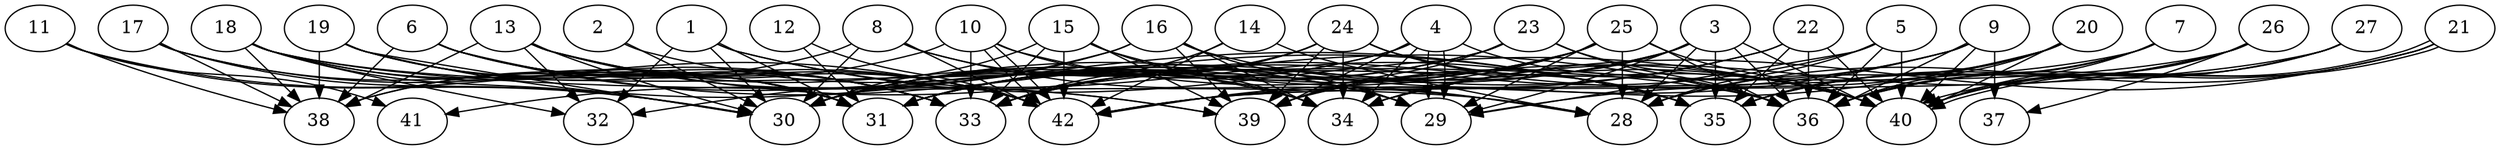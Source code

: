 // DAG (tier=3-complex, mode=data, n=42, ccr=0.505, fat=0.857, density=0.600, regular=0.319, jump=0.312, mindata=4194304, maxdata=33554432)
// DAG automatically generated by daggen at Sun Aug 24 16:33:35 2025
// /home/ermia/Project/Environments/daggen/bin/daggen --dot --ccr 0.505 --fat 0.857 --regular 0.319 --density 0.600 --jump 0.312 --mindata 4194304 --maxdata 33554432 -n 42 
digraph G {
  1 [size="12873512581797302272", alpha="0.10", expect_size="6436756290898651136"]
  1 -> 30 [size ="6208053238038528"]
  1 -> 31 [size ="6208053238038528"]
  1 -> 32 [size ="6208053238038528"]
  1 -> 35 [size ="6208053238038528"]
  1 -> 40 [size ="6208053238038528"]
  2 [size="14453521053572323606528", alpha="0.18", expect_size="7226760526786161803264"]
  2 -> 29 [size ="4746852750589952"]
  2 -> 30 [size ="4746852750589952"]
  3 [size="390507609269708259328", alpha="0.12", expect_size="195253804634854129664"]
  3 -> 28 [size ="427408335306752"]
  3 -> 29 [size ="427408335306752"]
  3 -> 31 [size ="427408335306752"]
  3 -> 33 [size ="427408335306752"]
  3 -> 34 [size ="427408335306752"]
  3 -> 35 [size ="427408335306752"]
  3 -> 36 [size ="427408335306752"]
  3 -> 40 [size ="427408335306752"]
  4 [size="21372524250815239553024", alpha="0.01", expect_size="10686262125407619776512"]
  4 -> 29 [size ="6161132272222208"]
  4 -> 29 [size ="6161132272222208"]
  4 -> 30 [size ="6161132272222208"]
  4 -> 31 [size ="6161132272222208"]
  4 -> 34 [size ="6161132272222208"]
  4 -> 36 [size ="6161132272222208"]
  4 -> 39 [size ="6161132272222208"]
  5 [size="7337300845827418112", alpha="0.12", expect_size="3668650422913709056"]
  5 -> 28 [size ="7577959229554688"]
  5 -> 29 [size ="7577959229554688"]
  5 -> 33 [size ="7577959229554688"]
  5 -> 36 [size ="7577959229554688"]
  5 -> 40 [size ="7577959229554688"]
  6 [size="690852116843240357888", alpha="0.04", expect_size="345426058421620178944"]
  6 -> 31 [size ="625191956774912"]
  6 -> 33 [size ="625191956774912"]
  6 -> 35 [size ="625191956774912"]
  6 -> 38 [size ="625191956774912"]
  6 -> 39 [size ="625191956774912"]
  6 -> 42 [size ="625191956774912"]
  7 [size="46904132231120112", alpha="0.07", expect_size="23452066115560056"]
  7 -> 35 [size ="1990992790028288"]
  7 -> 36 [size ="1990992790028288"]
  7 -> 40 [size ="1990992790028288"]
  7 -> 42 [size ="1990992790028288"]
  8 [size="20884189510801259757568", alpha="0.12", expect_size="10442094755400629878784"]
  8 -> 28 [size ="6066921896148992"]
  8 -> 29 [size ="6066921896148992"]
  8 -> 30 [size ="6066921896148992"]
  8 -> 38 [size ="6066921896148992"]
  8 -> 42 [size ="6066921896148992"]
  9 [size="798781984091976761344", alpha="0.17", expect_size="399390992045988380672"]
  9 -> 33 [size ="688719153594368"]
  9 -> 36 [size ="688719153594368"]
  9 -> 37 [size ="688719153594368"]
  9 -> 39 [size ="688719153594368"]
  9 -> 40 [size ="688719153594368"]
  9 -> 42 [size ="688719153594368"]
  10 [size="7910327549993825599488", alpha="0.13", expect_size="3955163774996912799744"]
  10 -> 33 [size ="3176042449600512"]
  10 -> 34 [size ="3176042449600512"]
  10 -> 38 [size ="3176042449600512"]
  10 -> 40 [size ="3176042449600512"]
  10 -> 42 [size ="3176042449600512"]
  10 -> 42 [size ="3176042449600512"]
  11 [size="297697313554637696", alpha="0.10", expect_size="148848656777318848"]
  11 -> 30 [size ="4655109103419392"]
  11 -> 38 [size ="4655109103419392"]
  11 -> 41 [size ="4655109103419392"]
  11 -> 42 [size ="4655109103419392"]
  12 [size="7628282950767751", alpha="0.01", expect_size="3814141475383875"]
  12 -> 31 [size ="563637357903872"]
  12 -> 42 [size ="563637357903872"]
  13 [size="61279728104106464", alpha="0.09", expect_size="30639864052053232"]
  13 -> 30 [size ="1373745365123072"]
  13 -> 32 [size ="1373745365123072"]
  13 -> 34 [size ="1373745365123072"]
  13 -> 36 [size ="1373745365123072"]
  13 -> 38 [size ="1373745365123072"]
  13 -> 39 [size ="1373745365123072"]
  13 -> 42 [size ="1373745365123072"]
  14 [size="376479187631095680", alpha="0.04", expect_size="188239593815547840"]
  14 -> 28 [size ="6514806244769792"]
  14 -> 33 [size ="6514806244769792"]
  14 -> 42 [size ="6514806244769792"]
  15 [size="1301640452367641856", alpha="0.19", expect_size="650820226183820928"]
  15 -> 28 [size ="661627640741888"]
  15 -> 30 [size ="661627640741888"]
  15 -> 33 [size ="661627640741888"]
  15 -> 34 [size ="661627640741888"]
  15 -> 39 [size ="661627640741888"]
  15 -> 42 [size ="661627640741888"]
  16 [size="887002857445039013888", alpha="0.07", expect_size="443501428722519506944"]
  16 -> 29 [size ="738538828070912"]
  16 -> 32 [size ="738538828070912"]
  16 -> 34 [size ="738538828070912"]
  16 -> 39 [size ="738538828070912"]
  16 -> 40 [size ="738538828070912"]
  16 -> 41 [size ="738538828070912"]
  17 [size="10168438622177615872", alpha="0.04", expect_size="5084219311088807936"]
  17 -> 30 [size ="4575224951472128"]
  17 -> 31 [size ="4575224951472128"]
  17 -> 33 [size ="4575224951472128"]
  17 -> 38 [size ="4575224951472128"]
  18 [size="15451950829435756544", alpha="0.08", expect_size="7725975414717878272"]
  18 -> 28 [size ="4959098390970368"]
  18 -> 30 [size ="4959098390970368"]
  18 -> 31 [size ="4959098390970368"]
  18 -> 32 [size ="4959098390970368"]
  18 -> 33 [size ="4959098390970368"]
  18 -> 36 [size ="4959098390970368"]
  18 -> 38 [size ="4959098390970368"]
  19 [size="104180079771752352", alpha="0.03", expect_size="52090039885876176"]
  19 -> 30 [size ="8827781827788800"]
  19 -> 31 [size ="8827781827788800"]
  19 -> 33 [size ="8827781827788800"]
  19 -> 35 [size ="8827781827788800"]
  19 -> 38 [size ="8827781827788800"]
  19 -> 42 [size ="8827781827788800"]
  20 [size="750593769472000000000", alpha="0.09", expect_size="375296884736000000000"]
  20 -> 28 [size ="660733952000000"]
  20 -> 29 [size ="660733952000000"]
  20 -> 35 [size ="660733952000000"]
  20 -> 36 [size ="660733952000000"]
  20 -> 40 [size ="660733952000000"]
  20 -> 42 [size ="660733952000000"]
  21 [size="495957034734327616", alpha="0.17", expect_size="247978517367163808"]
  21 -> 28 [size ="202975465177088"]
  21 -> 34 [size ="202975465177088"]
  21 -> 36 [size ="202975465177088"]
  21 -> 40 [size ="202975465177088"]
  21 -> 40 [size ="202975465177088"]
  22 [size="16604670052509843193856", alpha="0.18", expect_size="8302335026254921596928"]
  22 -> 30 [size ="5206871027744768"]
  22 -> 31 [size ="5206871027744768"]
  22 -> 35 [size ="5206871027744768"]
  22 -> 36 [size ="5206871027744768"]
  22 -> 40 [size ="5206871027744768"]
  23 [size="1037436893285784223744", alpha="0.08", expect_size="518718446642892111872"]
  23 -> 30 [size ="819843792109568"]
  23 -> 31 [size ="819843792109568"]
  23 -> 36 [size ="819843792109568"]
  23 -> 39 [size ="819843792109568"]
  23 -> 40 [size ="819843792109568"]
  24 [size="32269659157764868", alpha="0.18", expect_size="16134829578882434"]
  24 -> 30 [size ="1027238367592448"]
  24 -> 31 [size ="1027238367592448"]
  24 -> 33 [size ="1027238367592448"]
  24 -> 34 [size ="1027238367592448"]
  24 -> 35 [size ="1027238367592448"]
  24 -> 39 [size ="1027238367592448"]
  24 -> 40 [size ="1027238367592448"]
  25 [size="22107148876965888", alpha="0.16", expect_size="11053574438482944"]
  25 -> 28 [size ="357478717980672"]
  25 -> 29 [size ="357478717980672"]
  25 -> 30 [size ="357478717980672"]
  25 -> 31 [size ="357478717980672"]
  25 -> 36 [size ="357478717980672"]
  25 -> 39 [size ="357478717980672"]
  25 -> 40 [size ="357478717980672"]
  25 -> 42 [size ="357478717980672"]
  26 [size="25680824992230682624", alpha="0.19", expect_size="12840412496115341312"]
  26 -> 30 [size ="8249773182156800"]
  26 -> 34 [size ="8249773182156800"]
  26 -> 35 [size ="8249773182156800"]
  26 -> 37 [size ="8249773182156800"]
  26 -> 40 [size ="8249773182156800"]
  27 [size="104454562456646560", alpha="0.04", expect_size="52227281228323280"]
  27 -> 35 [size ="229540508991488"]
  27 -> 36 [size ="229540508991488"]
  27 -> 40 [size ="229540508991488"]
  27 -> 42 [size ="229540508991488"]
  28 [size="47169899218832576", alpha="0.09", expect_size="23584949609416288"]
  29 [size="312217698304000000000", alpha="0.16", expect_size="156108849152000000000"]
  30 [size="1064592816490064384", alpha="0.08", expect_size="532296408245032192"]
  31 [size="7534504682302766", alpha="0.05", expect_size="3767252341151383"]
  32 [size="16269269141398906880", alpha="0.01", expect_size="8134634570699453440"]
  33 [size="6324891908082499584000", alpha="0.09", expect_size="3162445954041249792000"]
  34 [size="1851717493479662682112", alpha="0.06", expect_size="925858746739831341056"]
  35 [size="237421353084127281152", alpha="0.10", expect_size="118710676542063640576"]
  36 [size="4588515786148528640", alpha="0.16", expect_size="2294257893074264320"]
  37 [size="6331494333389659136", alpha="0.20", expect_size="3165747166694829568"]
  38 [size="4793191185650865152", alpha="0.13", expect_size="2396595592825432576"]
  39 [size="127089142938341744", alpha="0.17", expect_size="63544571469170872"]
  40 [size="15274257657582583808000", alpha="0.04", expect_size="7637128828791291904000"]
  41 [size="3662427655944324251648", alpha="0.13", expect_size="1831213827972162125824"]
  42 [size="2515620337407897088", alpha="0.17", expect_size="1257810168703948544"]
}